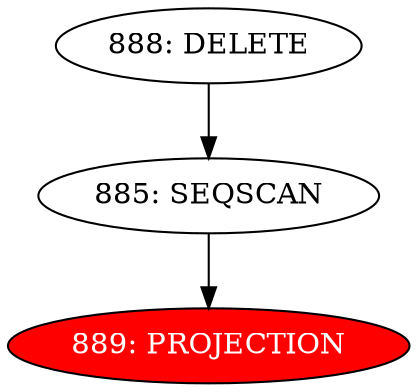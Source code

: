 digraph name {
885 [label="885: SEQSCAN" ];
885 -> 889;
889 [label="889: PROJECTION" fontcolor="white" style="filled" fillcolor="red"];
888 [label="888: DELETE" ];
888 -> 885;

}

